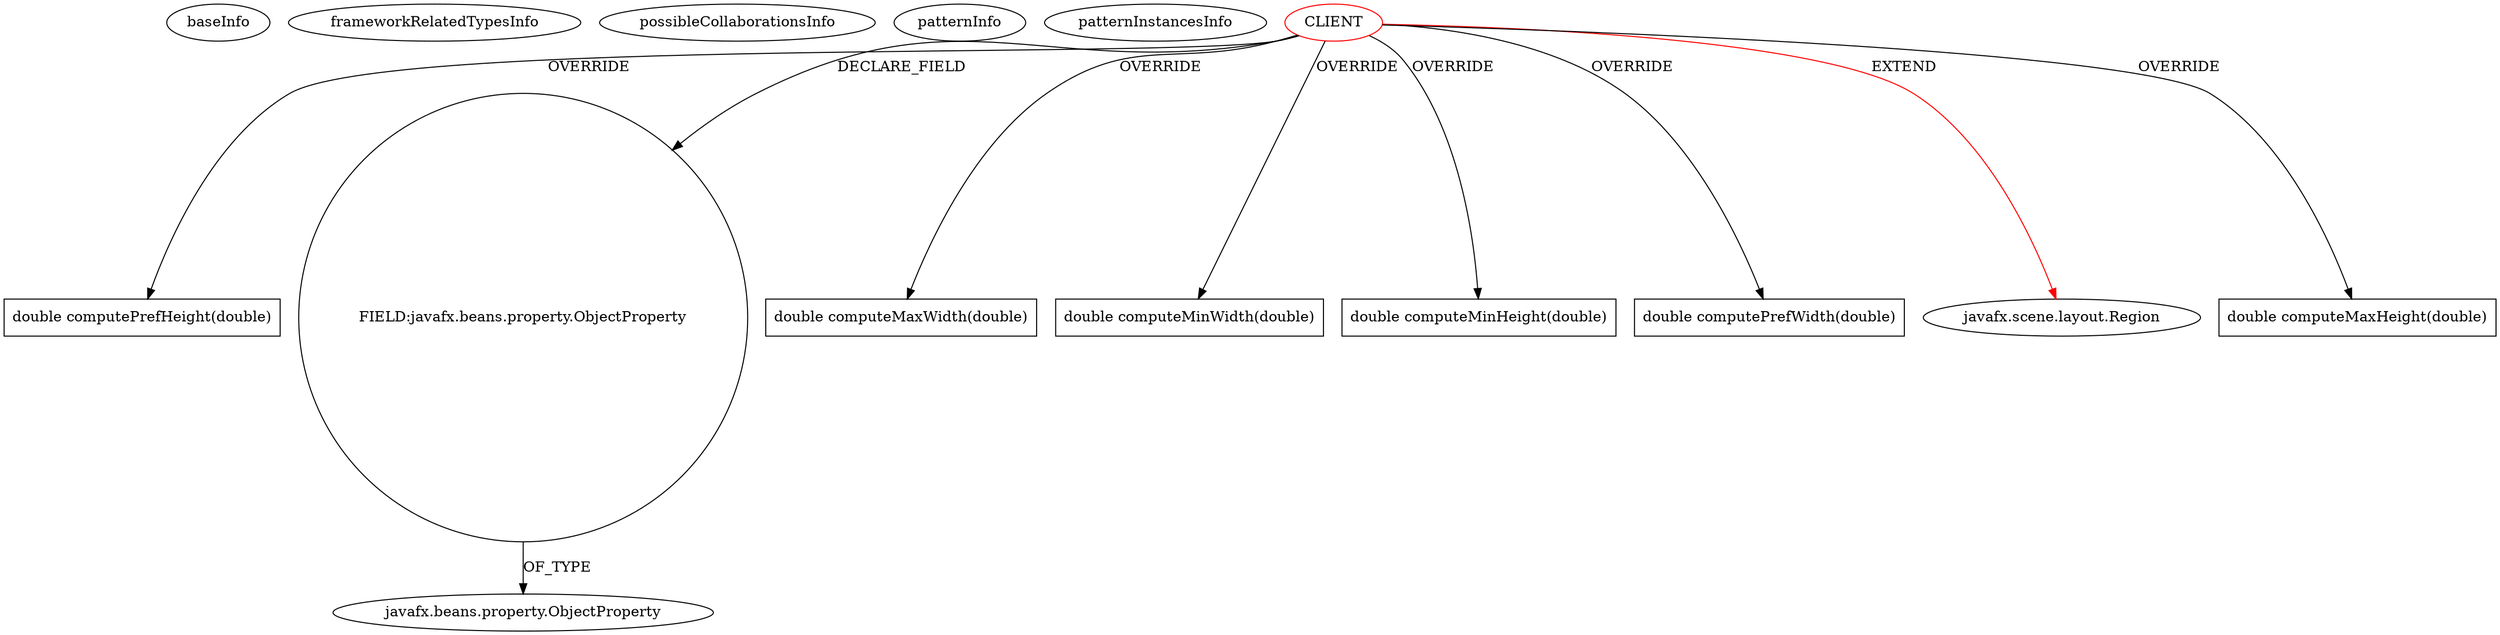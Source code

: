 digraph {
baseInfo[graphId=3586,category="pattern",isAnonymous=false,possibleRelation=false]
frameworkRelatedTypesInfo[0="javafx.scene.layout.Region"]
possibleCollaborationsInfo[]
patternInfo[frequency=2.0,patternRootClient=0]
patternInstancesInfo[0="guigarage-mastering-javafx-controls~/guigarage-mastering-javafx-controls/mastering-javafx-controls-master/src/main/java/com/guigarage/chapter4/AreaRegion.java~AreaRegion~2850",1="atsticks-FXOne~/atsticks-FXOne/FXOne-master/org.fxone/fxone-ui/src/main/java/org/fxone/ui/rt/components/colorpicker/SimpleHSBColorPicker.java~SimpleHSBColorPicker~1896"]
11[label="double computePrefHeight(double)",vertexType="OVERRIDING_METHOD_DECLARATION",isFrameworkType=false,shape=box]
0[label="CLIENT",vertexType="ROOT_CLIENT_CLASS_DECLARATION",isFrameworkType=false,color=red]
2[label="FIELD:javafx.beans.property.ObjectProperty",vertexType="FIELD_DECLARATION",isFrameworkType=false,shape=circle]
12[label="double computeMaxWidth(double)",vertexType="OVERRIDING_METHOD_DECLARATION",isFrameworkType=false,shape=box]
8[label="double computeMinWidth(double)",vertexType="OVERRIDING_METHOD_DECLARATION",isFrameworkType=false,shape=box]
9[label="double computeMinHeight(double)",vertexType="OVERRIDING_METHOD_DECLARATION",isFrameworkType=false,shape=box]
10[label="double computePrefWidth(double)",vertexType="OVERRIDING_METHOD_DECLARATION",isFrameworkType=false,shape=box]
1[label="javafx.scene.layout.Region",vertexType="FRAMEWORK_CLASS_TYPE",isFrameworkType=false]
3[label="javafx.beans.property.ObjectProperty",vertexType="FRAMEWORK_CLASS_TYPE",isFrameworkType=false]
13[label="double computeMaxHeight(double)",vertexType="OVERRIDING_METHOD_DECLARATION",isFrameworkType=false,shape=box]
0->8[label="OVERRIDE"]
0->1[label="EXTEND",color=red]
0->10[label="OVERRIDE"]
0->12[label="OVERRIDE"]
0->2[label="DECLARE_FIELD"]
0->9[label="OVERRIDE"]
2->3[label="OF_TYPE"]
0->11[label="OVERRIDE"]
0->13[label="OVERRIDE"]
}
